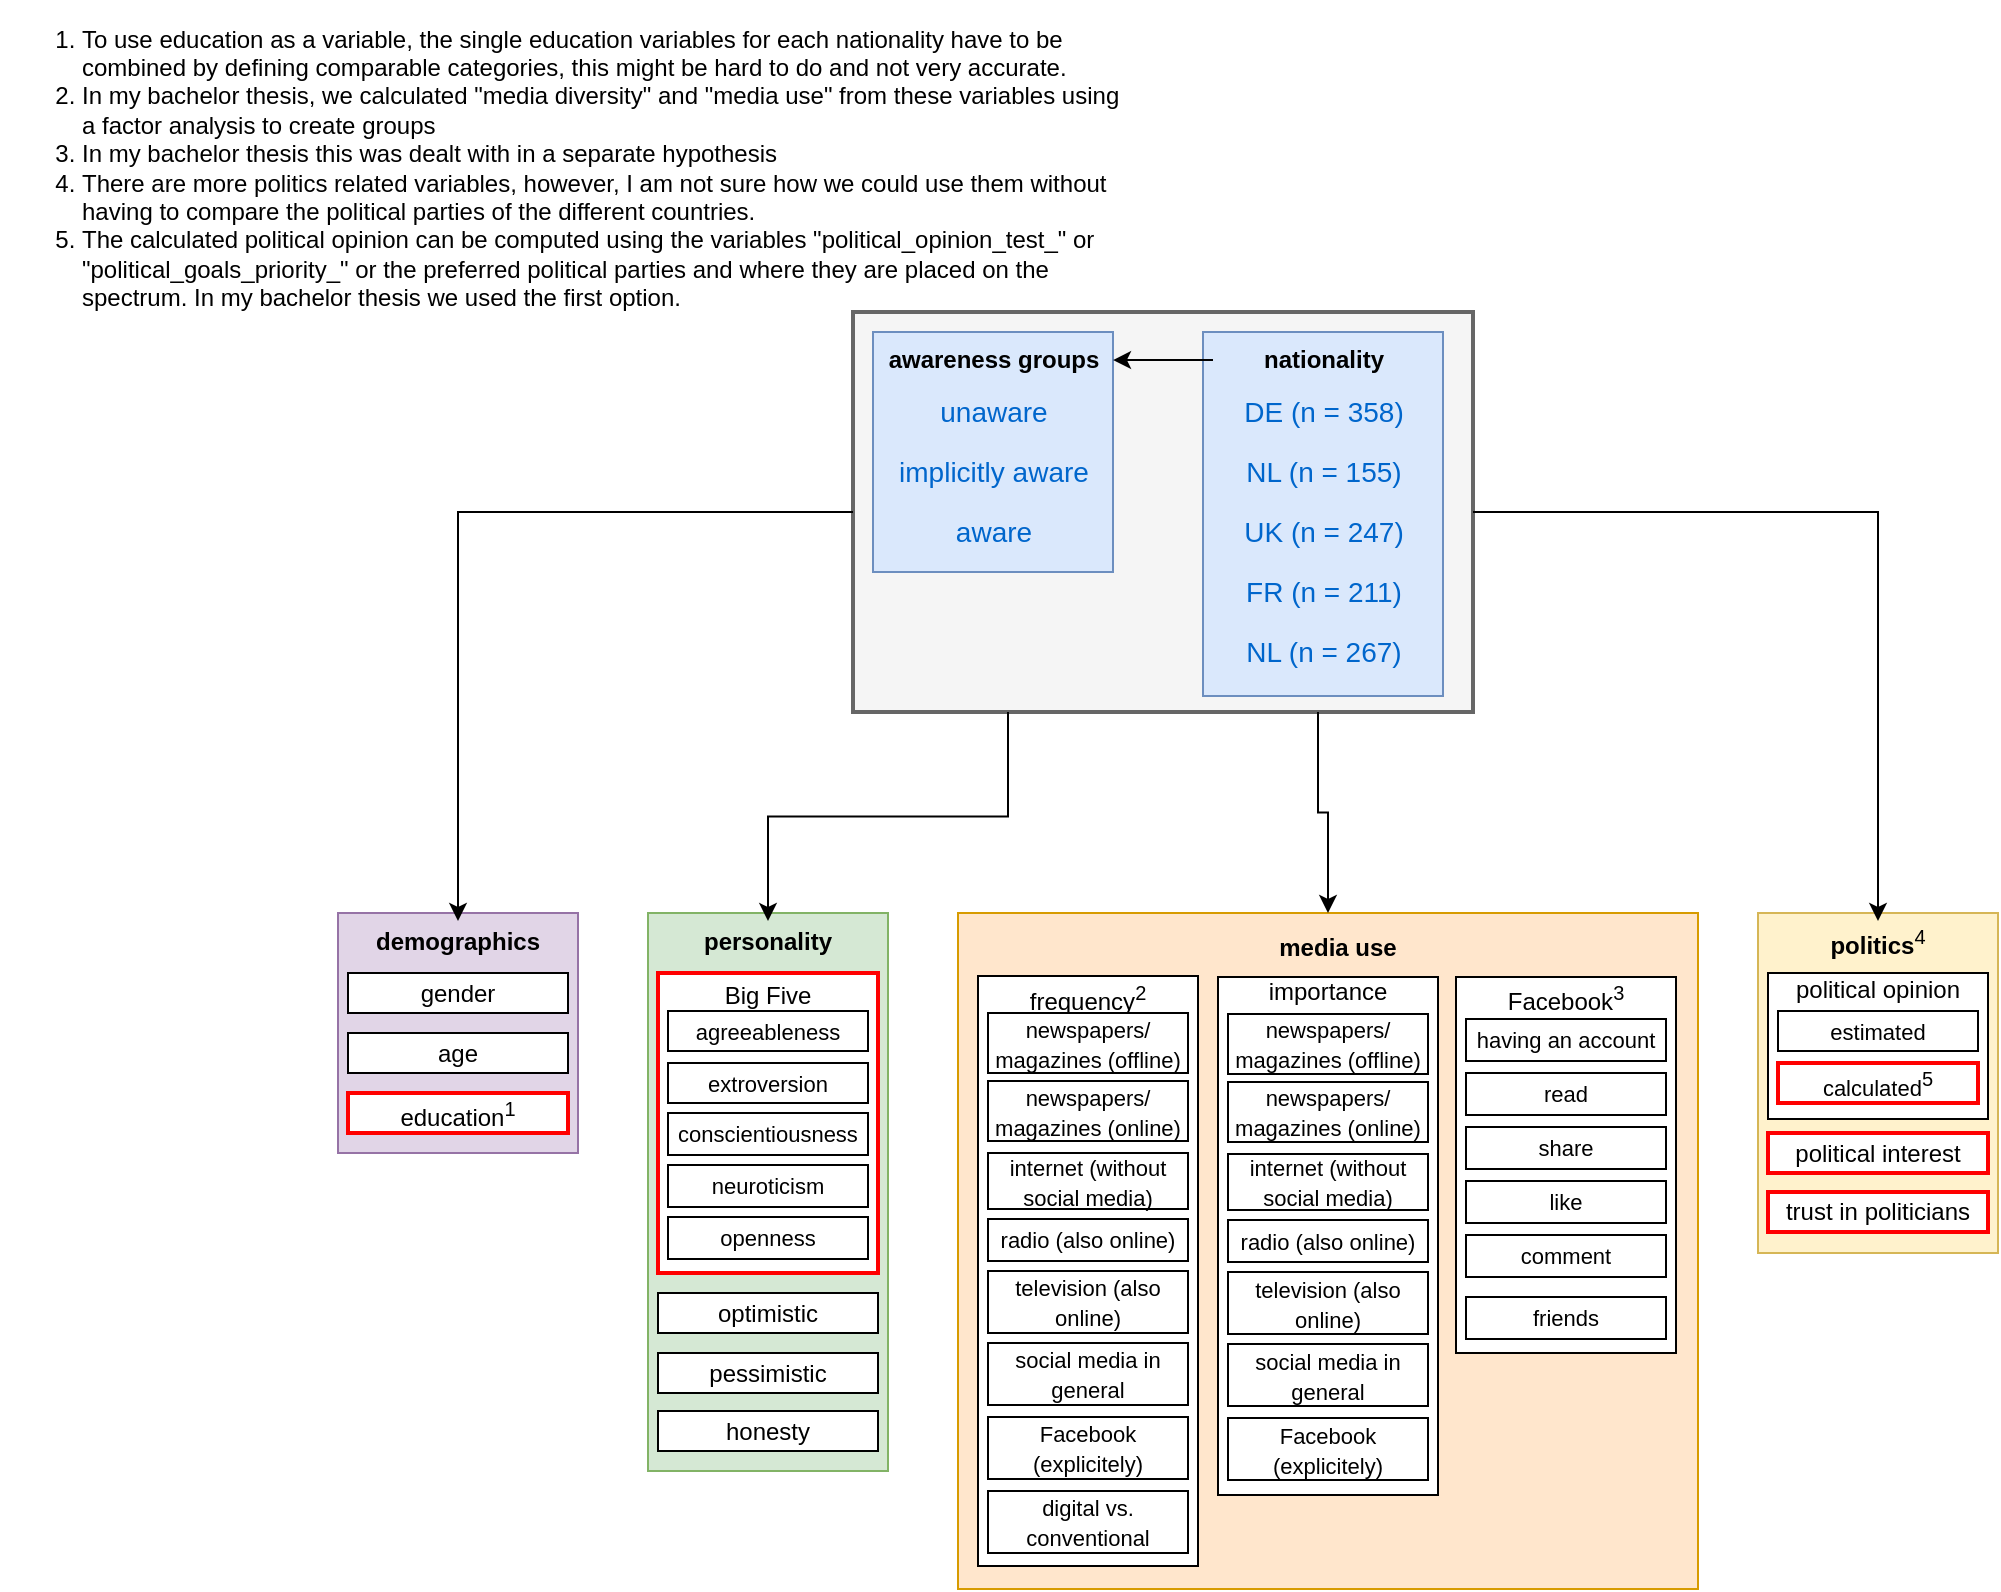 <mxfile version="10.8.4" type="device"><diagram id="kan0wXjYcz4NCR3G_qdK" name="Page-1"><mxGraphModel dx="1394" dy="924" grid="1" gridSize="10" guides="1" tooltips="1" connect="1" arrows="1" fold="1" page="1" pageScale="1" pageWidth="1169" pageHeight="827" math="0" shadow="0"><root><mxCell id="0"/><mxCell id="1" parent="0"/><mxCell id="lGJx2oTrqpH0ikdUcA9O-38" value="&lt;div align=&quot;left&quot;&gt;&lt;ol&gt;&lt;li&gt;To use education as a variable, the single education variables for each nationality have to be combined by defining comparable categories, this might be hard to do and not very accurate.&lt;br&gt;&lt;/li&gt;&lt;li&gt;In my bachelor thesis, we calculated &quot;media diversity&quot; and &quot;media use&quot; from these variables using a factor analysis to create groups&lt;/li&gt;&lt;li&gt;In my bachelor thesis this was dealt with in a separate hypothesis&lt;/li&gt;&lt;li&gt;There are more politics related variables, however, I am not sure how we could use them without having to compare the political parties of the different countries. &lt;br&gt;&lt;/li&gt;&lt;li&gt;The calculated political opinion can be computed using the variables &quot;political_opinion_test_&quot; or &quot;political_goals_priority_&quot; or the preferred political parties and where they are placed on the spectrum. In my bachelor thesis we used the first option. &lt;br&gt;&lt;/li&gt;&lt;/ol&gt;&lt;/div&gt;" style="text;html=1;strokeColor=none;fillColor=none;align=center;verticalAlign=middle;whiteSpace=wrap;rounded=0;" vertex="1" parent="1"><mxGeometry y="12" width="570" height="144" as="geometry"/></mxCell><mxCell id="lGJx2oTrqpH0ikdUcA9O-167" value="" style="group" vertex="1" connectable="0" parent="1"><mxGeometry x="426.5" y="156" width="310" height="200" as="geometry"/></mxCell><mxCell id="lGJx2oTrqpH0ikdUcA9O-166" value="" style="rounded=0;whiteSpace=wrap;html=1;strokeColor=#666666;strokeWidth=2;fillColor=#f5f5f5;fontColor=#333333;" vertex="1" parent="lGJx2oTrqpH0ikdUcA9O-167"><mxGeometry width="310" height="200" as="geometry"/></mxCell><mxCell id="lGJx2oTrqpH0ikdUcA9O-119" value="" style="group" vertex="1" connectable="0" parent="lGJx2oTrqpH0ikdUcA9O-167"><mxGeometry x="10" y="10" width="285" height="182" as="geometry"/></mxCell><mxCell id="lGJx2oTrqpH0ikdUcA9O-6" value="" style="group" vertex="1" connectable="0" parent="lGJx2oTrqpH0ikdUcA9O-119"><mxGeometry width="120" height="120" as="geometry"/></mxCell><mxCell id="lGJx2oTrqpH0ikdUcA9O-1" value="" style="rounded=0;whiteSpace=wrap;html=1;fillColor=#dae8fc;strokeColor=#6c8ebf;" vertex="1" parent="lGJx2oTrqpH0ikdUcA9O-6"><mxGeometry width="120" height="120" as="geometry"/></mxCell><mxCell id="lGJx2oTrqpH0ikdUcA9O-2" value="&lt;b&gt;awareness groups&lt;/b&gt;" style="rounded=0;whiteSpace=wrap;html=1;gradientColor=none;fillColor=none;strokeColor=none;" vertex="1" parent="lGJx2oTrqpH0ikdUcA9O-6"><mxGeometry x="5" y="4" width="110" height="20" as="geometry"/></mxCell><mxCell id="lGJx2oTrqpH0ikdUcA9O-3" value="&lt;font style=&quot;font-size: 14px&quot; color=&quot;#0066CC&quot;&gt;unaware&lt;/font&gt;" style="rounded=0;whiteSpace=wrap;html=1;gradientColor=none;fillColor=none;strokeColor=none;" vertex="1" parent="lGJx2oTrqpH0ikdUcA9O-6"><mxGeometry x="5" y="30" width="110" height="20" as="geometry"/></mxCell><mxCell id="lGJx2oTrqpH0ikdUcA9O-4" value="&lt;font style=&quot;font-size: 14px&quot; color=&quot;#0066CC&quot;&gt;implicitly aware&lt;/font&gt;" style="rounded=0;whiteSpace=wrap;html=1;gradientColor=none;fillColor=none;strokeColor=none;" vertex="1" parent="lGJx2oTrqpH0ikdUcA9O-6"><mxGeometry x="5" y="60" width="110" height="20" as="geometry"/></mxCell><mxCell id="lGJx2oTrqpH0ikdUcA9O-5" value="&lt;font style=&quot;font-size: 14px&quot; color=&quot;#0066CC&quot;&gt;aware&lt;/font&gt;" style="rounded=0;whiteSpace=wrap;html=1;gradientColor=none;fillColor=none;strokeColor=none;" vertex="1" parent="lGJx2oTrqpH0ikdUcA9O-6"><mxGeometry x="5" y="90" width="110" height="20" as="geometry"/></mxCell><mxCell id="lGJx2oTrqpH0ikdUcA9O-15" value="" style="group" vertex="1" connectable="0" parent="lGJx2oTrqpH0ikdUcA9O-119"><mxGeometry x="165" width="120" height="182" as="geometry"/></mxCell><mxCell id="lGJx2oTrqpH0ikdUcA9O-8" value="" style="rounded=0;whiteSpace=wrap;html=1;fillColor=#dae8fc;strokeColor=#6c8ebf;" vertex="1" parent="lGJx2oTrqpH0ikdUcA9O-15"><mxGeometry width="120" height="182" as="geometry"/></mxCell><mxCell id="lGJx2oTrqpH0ikdUcA9O-9" value="&lt;b&gt;nationality&lt;/b&gt;" style="rounded=0;whiteSpace=wrap;html=1;gradientColor=none;fillColor=none;strokeColor=none;" vertex="1" parent="lGJx2oTrqpH0ikdUcA9O-15"><mxGeometry x="5" y="4" width="110" height="20" as="geometry"/></mxCell><mxCell id="lGJx2oTrqpH0ikdUcA9O-10" value="&lt;font style=&quot;font-size: 14px&quot; color=&quot;#0066CC&quot;&gt;DE (n = 358)&lt;/font&gt;" style="rounded=0;whiteSpace=wrap;html=1;gradientColor=none;fillColor=none;strokeColor=none;" vertex="1" parent="lGJx2oTrqpH0ikdUcA9O-15"><mxGeometry x="5" y="30" width="110" height="20" as="geometry"/></mxCell><mxCell id="lGJx2oTrqpH0ikdUcA9O-11" value="&lt;font style=&quot;font-size: 14px&quot; color=&quot;#0066CC&quot;&gt;NL (n = 155)&lt;/font&gt;" style="rounded=0;whiteSpace=wrap;html=1;gradientColor=none;fillColor=none;strokeColor=none;" vertex="1" parent="lGJx2oTrqpH0ikdUcA9O-15"><mxGeometry x="5" y="60" width="110" height="20" as="geometry"/></mxCell><mxCell id="lGJx2oTrqpH0ikdUcA9O-12" value="&lt;font style=&quot;font-size: 14px&quot; color=&quot;#0066CC&quot;&gt;UK (n = 247)&lt;/font&gt;" style="rounded=0;whiteSpace=wrap;html=1;gradientColor=none;fillColor=none;strokeColor=none;" vertex="1" parent="lGJx2oTrqpH0ikdUcA9O-15"><mxGeometry x="5" y="90" width="110" height="20" as="geometry"/></mxCell><mxCell id="lGJx2oTrqpH0ikdUcA9O-13" value="&lt;font style=&quot;font-size: 14px&quot; color=&quot;#0066CC&quot;&gt;FR (n = 211)&lt;/font&gt;" style="rounded=0;whiteSpace=wrap;html=1;gradientColor=none;fillColor=none;strokeColor=none;" vertex="1" parent="lGJx2oTrqpH0ikdUcA9O-15"><mxGeometry x="5" y="120" width="110" height="20" as="geometry"/></mxCell><mxCell id="lGJx2oTrqpH0ikdUcA9O-14" value="&lt;font style=&quot;font-size: 14px&quot; color=&quot;#0066CC&quot;&gt;NL (n = 267)&lt;/font&gt;" style="rounded=0;whiteSpace=wrap;html=1;gradientColor=none;fillColor=none;strokeColor=none;" vertex="1" parent="lGJx2oTrqpH0ikdUcA9O-15"><mxGeometry x="5" y="150" width="110" height="20" as="geometry"/></mxCell><mxCell id="lGJx2oTrqpH0ikdUcA9O-23" style="edgeStyle=orthogonalEdgeStyle;rounded=0;orthogonalLoop=1;jettySize=auto;html=1;exitX=0;exitY=0.5;exitDx=0;exitDy=0;entryX=1;entryY=0.117;entryDx=0;entryDy=0;entryPerimeter=0;" edge="1" parent="lGJx2oTrqpH0ikdUcA9O-119" source="lGJx2oTrqpH0ikdUcA9O-9" target="lGJx2oTrqpH0ikdUcA9O-1"><mxGeometry relative="1" as="geometry"/></mxCell><mxCell id="lGJx2oTrqpH0ikdUcA9O-58" value="" style="group" vertex="1" connectable="0" parent="1"><mxGeometry x="324" y="456.5" width="120" height="279" as="geometry"/></mxCell><mxCell id="lGJx2oTrqpH0ikdUcA9O-42" value="" style="group;fillColor=#f5f5f5;strokeColor=#666666;fontColor=#333333;" vertex="1" connectable="0" parent="lGJx2oTrqpH0ikdUcA9O-58"><mxGeometry width="120" height="190" as="geometry"/></mxCell><mxCell id="lGJx2oTrqpH0ikdUcA9O-43" value="" style="rounded=0;whiteSpace=wrap;html=1;fillColor=#d5e8d4;strokeColor=#82b366;" vertex="1" parent="lGJx2oTrqpH0ikdUcA9O-58"><mxGeometry width="120" height="279" as="geometry"/></mxCell><mxCell id="lGJx2oTrqpH0ikdUcA9O-44" value="&lt;b&gt;personality&lt;/b&gt;" style="rounded=0;whiteSpace=wrap;html=1;gradientColor=none;fillColor=none;strokeColor=none;" vertex="1" parent="lGJx2oTrqpH0ikdUcA9O-58"><mxGeometry x="5" y="4" width="110" height="20" as="geometry"/></mxCell><mxCell id="lGJx2oTrqpH0ikdUcA9O-54" value="" style="group;strokeColor=#FF0000;" vertex="1" connectable="0" parent="lGJx2oTrqpH0ikdUcA9O-58"><mxGeometry x="5" y="30" width="110" height="150" as="geometry"/></mxCell><mxCell id="lGJx2oTrqpH0ikdUcA9O-45" value="&lt;div&gt;Big Five&lt;/div&gt;&lt;div&gt;&lt;br&gt;&lt;/div&gt;&lt;div&gt;&lt;br&gt;&lt;/div&gt;&lt;div&gt;&lt;br&gt;&lt;/div&gt;&lt;div&gt;&lt;br&gt;&lt;/div&gt;&lt;div&gt;&lt;br&gt;&lt;/div&gt;&lt;div&gt;&lt;br&gt;&lt;/div&gt;&lt;div&gt;&lt;br&gt;&lt;/div&gt;&lt;div&gt;&lt;br&gt;&lt;/div&gt;&lt;div&gt;&lt;br&gt;&lt;/div&gt;" style="rounded=0;whiteSpace=wrap;html=1;strokeColor=#FF0000;strokeWidth=2;" vertex="1" parent="lGJx2oTrqpH0ikdUcA9O-58"><mxGeometry x="5" y="30" width="110" height="150" as="geometry"/></mxCell><mxCell id="lGJx2oTrqpH0ikdUcA9O-48" value="&lt;font style=&quot;font-size: 11px&quot;&gt;agreeableness&lt;/font&gt;" style="rounded=0;whiteSpace=wrap;html=1;gradientColor=none;fillColor=#ffffff;strokeColor=#000000;" vertex="1" parent="lGJx2oTrqpH0ikdUcA9O-58"><mxGeometry x="10" y="49" width="100" height="20" as="geometry"/></mxCell><mxCell id="lGJx2oTrqpH0ikdUcA9O-49" value="&lt;font style=&quot;font-size: 11px&quot;&gt;extroversion&lt;/font&gt;" style="rounded=0;whiteSpace=wrap;html=1;gradientColor=none;fillColor=#ffffff;strokeColor=#000000;" vertex="1" parent="lGJx2oTrqpH0ikdUcA9O-58"><mxGeometry x="10" y="75" width="100" height="20" as="geometry"/></mxCell><mxCell id="lGJx2oTrqpH0ikdUcA9O-51" value="&lt;font style=&quot;font-size: 11px&quot;&gt;conscientiousness&lt;/font&gt;" style="rounded=0;whiteSpace=wrap;html=1;gradientColor=none;fillColor=#ffffff;strokeColor=#000000;" vertex="1" parent="lGJx2oTrqpH0ikdUcA9O-58"><mxGeometry x="10" y="100" width="100" height="21" as="geometry"/></mxCell><mxCell id="lGJx2oTrqpH0ikdUcA9O-52" value="&lt;font style=&quot;font-size: 11px&quot;&gt;neuroticism&lt;/font&gt;" style="rounded=0;whiteSpace=wrap;html=1;gradientColor=none;fillColor=#ffffff;strokeColor=#000000;" vertex="1" parent="lGJx2oTrqpH0ikdUcA9O-58"><mxGeometry x="10" y="126" width="100" height="21" as="geometry"/></mxCell><mxCell id="lGJx2oTrqpH0ikdUcA9O-53" value="&lt;font style=&quot;font-size: 11px&quot;&gt;openness&lt;/font&gt;" style="rounded=0;whiteSpace=wrap;html=1;gradientColor=none;fillColor=#ffffff;strokeColor=#000000;" vertex="1" parent="lGJx2oTrqpH0ikdUcA9O-58"><mxGeometry x="10" y="152" width="100" height="21" as="geometry"/></mxCell><mxCell id="lGJx2oTrqpH0ikdUcA9O-55" value="optimistic" style="rounded=0;whiteSpace=wrap;html=1;gradientColor=none;fillColor=#ffffff;strokeColor=#000000;" vertex="1" parent="lGJx2oTrqpH0ikdUcA9O-58"><mxGeometry x="5" y="190" width="110" height="20" as="geometry"/></mxCell><mxCell id="lGJx2oTrqpH0ikdUcA9O-56" value="pessimistic" style="rounded=0;whiteSpace=wrap;html=1;gradientColor=none;fillColor=#ffffff;strokeColor=#000000;" vertex="1" parent="lGJx2oTrqpH0ikdUcA9O-58"><mxGeometry x="5" y="220" width="110" height="20" as="geometry"/></mxCell><mxCell id="lGJx2oTrqpH0ikdUcA9O-57" value="honesty" style="rounded=0;whiteSpace=wrap;html=1;gradientColor=none;fillColor=#ffffff;strokeColor=#000000;" vertex="1" parent="lGJx2oTrqpH0ikdUcA9O-58"><mxGeometry x="5" y="249" width="110" height="20" as="geometry"/></mxCell><mxCell id="lGJx2oTrqpH0ikdUcA9O-149" value="" style="group" vertex="1" connectable="0" parent="1"><mxGeometry x="479" y="456.5" width="370" height="338" as="geometry"/></mxCell><mxCell id="lGJx2oTrqpH0ikdUcA9O-87" value="" style="rounded=0;whiteSpace=wrap;html=1;fillColor=#ffe6cc;strokeColor=#d79b00;" vertex="1" parent="lGJx2oTrqpH0ikdUcA9O-149"><mxGeometry width="370" height="338" as="geometry"/></mxCell><mxCell id="lGJx2oTrqpH0ikdUcA9O-88" value="&lt;b&gt;media use&lt;/b&gt;" style="rounded=0;whiteSpace=wrap;html=1;gradientColor=none;fillColor=none;strokeColor=none;" vertex="1" parent="lGJx2oTrqpH0ikdUcA9O-149"><mxGeometry x="135" y="7" width="110" height="20" as="geometry"/></mxCell><mxCell id="lGJx2oTrqpH0ikdUcA9O-145" value="" style="group" vertex="1" connectable="0" parent="lGJx2oTrqpH0ikdUcA9O-149"><mxGeometry x="10" y="31.5" width="110" height="295" as="geometry"/></mxCell><mxCell id="lGJx2oTrqpH0ikdUcA9O-109" value="&lt;div&gt;frequency&lt;sup&gt;2&lt;/sup&gt;&lt;/div&gt;&lt;div&gt;&lt;br&gt;&lt;/div&gt;&lt;div&gt;&lt;br&gt;&lt;/div&gt;&lt;div&gt;&lt;br&gt;&lt;/div&gt;&lt;div&gt;&lt;br&gt;&lt;/div&gt;&lt;div&gt;&lt;br&gt;&lt;/div&gt;&lt;div&gt;&lt;br&gt;&lt;/div&gt;&lt;div&gt;&lt;br&gt;&lt;/div&gt;&lt;div&gt;&lt;br&gt;&lt;/div&gt;&lt;div&gt;&lt;br&gt;&lt;/div&gt;&lt;div&gt;&lt;br&gt;&lt;/div&gt;&lt;div&gt;&lt;br&gt;&lt;/div&gt;&lt;div&gt;&lt;br&gt;&lt;/div&gt;&lt;div&gt;&lt;br&gt;&lt;/div&gt;&lt;div&gt;&lt;br&gt;&lt;/div&gt;&lt;div&gt;&lt;br&gt;&lt;/div&gt;&lt;div&gt;&lt;br&gt;&lt;/div&gt;&lt;div&gt;&lt;br&gt;&lt;/div&gt;&lt;div&gt;&lt;br&gt;&lt;/div&gt;&lt;div&gt;&lt;br&gt;&lt;/div&gt;" style="rounded=0;whiteSpace=wrap;html=1;strokeColor=#000000;strokeWidth=1;" vertex="1" parent="lGJx2oTrqpH0ikdUcA9O-145"><mxGeometry width="110" height="295" as="geometry"/></mxCell><mxCell id="lGJx2oTrqpH0ikdUcA9O-110" value="&lt;font style=&quot;font-size: 11px&quot;&gt;newspapers/ magazines (offline)&lt;/font&gt;" style="rounded=0;whiteSpace=wrap;html=1;gradientColor=none;fillColor=#ffffff;strokeColor=#000000;" vertex="1" parent="lGJx2oTrqpH0ikdUcA9O-145"><mxGeometry x="5" y="18.5" width="100" height="30" as="geometry"/></mxCell><mxCell id="lGJx2oTrqpH0ikdUcA9O-111" value="&lt;font style=&quot;font-size: 11px&quot;&gt;internet (without social media)&lt;/font&gt;" style="rounded=0;whiteSpace=wrap;html=1;gradientColor=none;fillColor=#ffffff;strokeColor=#000000;" vertex="1" parent="lGJx2oTrqpH0ikdUcA9O-145"><mxGeometry x="5" y="88.5" width="100" height="28" as="geometry"/></mxCell><mxCell id="lGJx2oTrqpH0ikdUcA9O-112" value="&lt;font style=&quot;font-size: 11px&quot;&gt;radio (also online)&lt;/font&gt;" style="rounded=0;whiteSpace=wrap;html=1;gradientColor=none;fillColor=#ffffff;strokeColor=#000000;" vertex="1" parent="lGJx2oTrqpH0ikdUcA9O-145"><mxGeometry x="5" y="121.5" width="100" height="21" as="geometry"/></mxCell><mxCell id="lGJx2oTrqpH0ikdUcA9O-113" value="&lt;font style=&quot;font-size: 11px&quot;&gt;newspapers/ magazines (online)&lt;/font&gt;" style="rounded=0;whiteSpace=wrap;html=1;gradientColor=none;fillColor=#ffffff;strokeColor=#000000;" vertex="1" parent="lGJx2oTrqpH0ikdUcA9O-145"><mxGeometry x="5" y="52.5" width="100" height="30" as="geometry"/></mxCell><mxCell id="lGJx2oTrqpH0ikdUcA9O-114" value="&lt;font style=&quot;font-size: 11px&quot;&gt;television (also online)&lt;/font&gt;" style="rounded=0;whiteSpace=wrap;html=1;gradientColor=none;fillColor=#ffffff;strokeColor=#000000;" vertex="1" parent="lGJx2oTrqpH0ikdUcA9O-145"><mxGeometry x="5" y="147.5" width="100" height="31" as="geometry"/></mxCell><mxCell id="lGJx2oTrqpH0ikdUcA9O-115" value="&lt;font style=&quot;font-size: 11px&quot;&gt;social media in general&lt;/font&gt;" style="rounded=0;whiteSpace=wrap;html=1;gradientColor=none;fillColor=#ffffff;strokeColor=#000000;" vertex="1" parent="lGJx2oTrqpH0ikdUcA9O-145"><mxGeometry x="5" y="183.5" width="100" height="31" as="geometry"/></mxCell><mxCell id="lGJx2oTrqpH0ikdUcA9O-116" value="&lt;font style=&quot;font-size: 11px&quot;&gt;Facebook (explicitely)&lt;/font&gt;" style="rounded=0;whiteSpace=wrap;html=1;gradientColor=none;fillColor=#ffffff;strokeColor=#000000;" vertex="1" parent="lGJx2oTrqpH0ikdUcA9O-145"><mxGeometry x="5" y="220.5" width="100" height="31" as="geometry"/></mxCell><mxCell id="lGJx2oTrqpH0ikdUcA9O-117" value="&lt;font style=&quot;font-size: 11px&quot;&gt;digital vs. conventional&lt;/font&gt;" style="rounded=0;whiteSpace=wrap;html=1;gradientColor=none;fillColor=#ffffff;strokeColor=#000000;" vertex="1" parent="lGJx2oTrqpH0ikdUcA9O-145"><mxGeometry x="5" y="257.5" width="100" height="31" as="geometry"/></mxCell><mxCell id="lGJx2oTrqpH0ikdUcA9O-90" value="&lt;div&gt;importance&lt;/div&gt;&lt;div&gt;&lt;br&gt;&lt;/div&gt;&lt;div&gt;&lt;br&gt;&lt;/div&gt;&lt;div&gt;&lt;br&gt;&lt;/div&gt;&lt;div&gt;&lt;br&gt;&lt;/div&gt;&lt;div&gt;&lt;br&gt;&lt;/div&gt;&lt;div&gt;&lt;br&gt;&lt;/div&gt;&lt;div&gt;&lt;br&gt;&lt;/div&gt;&lt;div&gt;&lt;br&gt;&lt;/div&gt;&lt;div&gt;&lt;br&gt;&lt;/div&gt;&lt;div&gt;&lt;br&gt;&lt;/div&gt;&lt;div&gt;&lt;br&gt;&lt;/div&gt;&lt;div&gt;&lt;br&gt;&lt;/div&gt;&lt;div&gt;&lt;br&gt;&lt;/div&gt;&lt;div&gt;&lt;br&gt;&lt;/div&gt;&lt;div&gt;&lt;br&gt;&lt;/div&gt;&lt;div&gt;&lt;br&gt;&lt;/div&gt;&lt;div&gt;&lt;br&gt;&lt;/div&gt;" style="rounded=0;whiteSpace=wrap;html=1;strokeColor=#000000;strokeWidth=1;" vertex="1" parent="lGJx2oTrqpH0ikdUcA9O-149"><mxGeometry x="130" y="32" width="110" height="259" as="geometry"/></mxCell><mxCell id="lGJx2oTrqpH0ikdUcA9O-91" value="&lt;font style=&quot;font-size: 11px&quot;&gt;newspapers/ magazines (offline)&lt;/font&gt;" style="rounded=0;whiteSpace=wrap;html=1;gradientColor=none;fillColor=#ffffff;strokeColor=#000000;" vertex="1" parent="lGJx2oTrqpH0ikdUcA9O-149"><mxGeometry x="135" y="50.5" width="100" height="30" as="geometry"/></mxCell><mxCell id="lGJx2oTrqpH0ikdUcA9O-94" value="&lt;font style=&quot;font-size: 11px&quot;&gt;internet (without social media)&lt;/font&gt;" style="rounded=0;whiteSpace=wrap;html=1;gradientColor=none;fillColor=#ffffff;strokeColor=#000000;" vertex="1" parent="lGJx2oTrqpH0ikdUcA9O-149"><mxGeometry x="135" y="120.5" width="100" height="28" as="geometry"/></mxCell><mxCell id="lGJx2oTrqpH0ikdUcA9O-95" value="&lt;font style=&quot;font-size: 11px&quot;&gt;radio (also online)&lt;/font&gt;" style="rounded=0;whiteSpace=wrap;html=1;gradientColor=none;fillColor=#ffffff;strokeColor=#000000;" vertex="1" parent="lGJx2oTrqpH0ikdUcA9O-149"><mxGeometry x="135" y="153.5" width="100" height="21" as="geometry"/></mxCell><mxCell id="lGJx2oTrqpH0ikdUcA9O-100" value="&lt;font style=&quot;font-size: 11px&quot;&gt;newspapers/ magazines (online)&lt;/font&gt;" style="rounded=0;whiteSpace=wrap;html=1;gradientColor=none;fillColor=#ffffff;strokeColor=#000000;" vertex="1" parent="lGJx2oTrqpH0ikdUcA9O-149"><mxGeometry x="135" y="84.5" width="100" height="30" as="geometry"/></mxCell><mxCell id="lGJx2oTrqpH0ikdUcA9O-101" value="&lt;font style=&quot;font-size: 11px&quot;&gt;television (also online)&lt;/font&gt;" style="rounded=0;whiteSpace=wrap;html=1;gradientColor=none;fillColor=#ffffff;strokeColor=#000000;" vertex="1" parent="lGJx2oTrqpH0ikdUcA9O-149"><mxGeometry x="135" y="179.5" width="100" height="31" as="geometry"/></mxCell><mxCell id="lGJx2oTrqpH0ikdUcA9O-102" value="&lt;font style=&quot;font-size: 11px&quot;&gt;social media in general&lt;/font&gt;" style="rounded=0;whiteSpace=wrap;html=1;gradientColor=none;fillColor=#ffffff;strokeColor=#000000;" vertex="1" parent="lGJx2oTrqpH0ikdUcA9O-149"><mxGeometry x="135" y="215.5" width="100" height="31" as="geometry"/></mxCell><mxCell id="lGJx2oTrqpH0ikdUcA9O-105" value="&lt;font style=&quot;font-size: 11px&quot;&gt;Facebook (explicitely)&lt;/font&gt;" style="rounded=0;whiteSpace=wrap;html=1;gradientColor=none;fillColor=#ffffff;strokeColor=#000000;" vertex="1" parent="lGJx2oTrqpH0ikdUcA9O-149"><mxGeometry x="135" y="252.5" width="100" height="31" as="geometry"/></mxCell><mxCell id="lGJx2oTrqpH0ikdUcA9O-147" value="" style="group" vertex="1" connectable="0" parent="lGJx2oTrqpH0ikdUcA9O-149"><mxGeometry x="249" y="34" width="110" height="188" as="geometry"/></mxCell><mxCell id="lGJx2oTrqpH0ikdUcA9O-146" value="" style="group" vertex="1" connectable="0" parent="lGJx2oTrqpH0ikdUcA9O-147"><mxGeometry width="110" height="188" as="geometry"/></mxCell><mxCell id="lGJx2oTrqpH0ikdUcA9O-125" value="&lt;div&gt;Facebook&lt;sup&gt;3&lt;/sup&gt;&lt;/div&gt;&lt;div&gt;&lt;sup&gt;&lt;br&gt;&lt;/sup&gt;&lt;/div&gt;&lt;div&gt;&lt;sup&gt;&lt;br&gt;&lt;/sup&gt;&lt;/div&gt;&lt;div&gt;&lt;sup&gt;&lt;br&gt;&lt;/sup&gt;&lt;/div&gt;&lt;div&gt;&lt;sup&gt;&lt;br&gt;&lt;/sup&gt;&lt;/div&gt;&lt;div&gt;&lt;sup&gt;&lt;br&gt;&lt;/sup&gt;&lt;/div&gt;&lt;div&gt;&lt;sup&gt;&lt;br&gt;&lt;/sup&gt;&lt;/div&gt;&lt;div&gt;&lt;sup&gt;&lt;br&gt;&lt;/sup&gt;&lt;/div&gt;&lt;div&gt;&lt;sup&gt;&lt;br&gt;&lt;/sup&gt;&lt;/div&gt;&lt;div&gt;&lt;br&gt;&lt;/div&gt;&lt;div&gt;&lt;br&gt;&lt;/div&gt;" style="rounded=0;whiteSpace=wrap;html=1;strokeColor=#000000;strokeWidth=1;" vertex="1" parent="lGJx2oTrqpH0ikdUcA9O-146"><mxGeometry y="-2" width="110" height="188" as="geometry"/></mxCell><mxCell id="lGJx2oTrqpH0ikdUcA9O-133" value="&lt;font style=&quot;font-size: 11px&quot;&gt;having an account&lt;/font&gt;" style="rounded=0;whiteSpace=wrap;html=1;gradientColor=none;fillColor=#ffffff;strokeColor=#000000;" vertex="1" parent="lGJx2oTrqpH0ikdUcA9O-146"><mxGeometry x="5" y="19" width="100" height="21" as="geometry"/></mxCell><mxCell id="lGJx2oTrqpH0ikdUcA9O-134" value="&lt;font style=&quot;font-size: 11px&quot;&gt;read&lt;/font&gt;" style="rounded=0;whiteSpace=wrap;html=1;gradientColor=none;fillColor=#ffffff;strokeColor=#000000;" vertex="1" parent="lGJx2oTrqpH0ikdUcA9O-146"><mxGeometry x="5" y="46" width="100" height="21" as="geometry"/></mxCell><mxCell id="lGJx2oTrqpH0ikdUcA9O-135" value="&lt;font style=&quot;font-size: 11px&quot;&gt;share&lt;/font&gt;" style="rounded=0;whiteSpace=wrap;html=1;gradientColor=none;fillColor=#ffffff;strokeColor=#000000;" vertex="1" parent="lGJx2oTrqpH0ikdUcA9O-146"><mxGeometry x="5" y="73" width="100" height="21" as="geometry"/></mxCell><mxCell id="lGJx2oTrqpH0ikdUcA9O-136" value="&lt;font style=&quot;font-size: 11px&quot;&gt;like&lt;/font&gt;" style="rounded=0;whiteSpace=wrap;html=1;gradientColor=none;fillColor=#ffffff;strokeColor=#000000;" vertex="1" parent="lGJx2oTrqpH0ikdUcA9O-146"><mxGeometry x="5" y="100" width="100" height="21" as="geometry"/></mxCell><mxCell id="lGJx2oTrqpH0ikdUcA9O-137" value="&lt;font style=&quot;font-size: 11px&quot;&gt;comment&lt;/font&gt;" style="rounded=0;whiteSpace=wrap;html=1;gradientColor=none;fillColor=#ffffff;strokeColor=#000000;" vertex="1" parent="lGJx2oTrqpH0ikdUcA9O-146"><mxGeometry x="5" y="127" width="100" height="21" as="geometry"/></mxCell><mxCell id="lGJx2oTrqpH0ikdUcA9O-141" value="&lt;font style=&quot;font-size: 11px&quot;&gt;friends&lt;/font&gt;" style="rounded=0;whiteSpace=wrap;html=1;gradientColor=none;fillColor=#ffffff;strokeColor=#000000;" vertex="1" parent="lGJx2oTrqpH0ikdUcA9O-146"><mxGeometry x="5" y="158" width="100" height="21" as="geometry"/></mxCell><mxCell id="lGJx2oTrqpH0ikdUcA9O-170" value="" style="group" vertex="1" connectable="0" parent="1"><mxGeometry x="169" y="456.5" width="120" height="120" as="geometry"/></mxCell><mxCell id="lGJx2oTrqpH0ikdUcA9O-168" value="" style="group" vertex="1" connectable="0" parent="lGJx2oTrqpH0ikdUcA9O-170"><mxGeometry width="120" height="120" as="geometry"/></mxCell><mxCell id="lGJx2oTrqpH0ikdUcA9O-29" value="" style="rounded=0;whiteSpace=wrap;html=1;fillColor=#e1d5e7;strokeColor=#9673a6;" vertex="1" parent="lGJx2oTrqpH0ikdUcA9O-168"><mxGeometry width="120" height="120" as="geometry"/></mxCell><mxCell id="lGJx2oTrqpH0ikdUcA9O-30" value="&lt;b&gt;demographics&lt;/b&gt;" style="rounded=0;whiteSpace=wrap;html=1;gradientColor=none;fillColor=none;strokeColor=none;" vertex="1" parent="lGJx2oTrqpH0ikdUcA9O-168"><mxGeometry x="5" y="4" width="110" height="20" as="geometry"/></mxCell><mxCell id="lGJx2oTrqpH0ikdUcA9O-31" value="gender" style="rounded=0;whiteSpace=wrap;html=1;gradientColor=none;fillColor=#ffffff;strokeColor=#000000;" vertex="1" parent="lGJx2oTrqpH0ikdUcA9O-168"><mxGeometry x="5" y="30" width="110" height="20" as="geometry"/></mxCell><mxCell id="lGJx2oTrqpH0ikdUcA9O-32" value="age" style="rounded=0;whiteSpace=wrap;html=1;gradientColor=none;fillColor=#ffffff;strokeColor=#000000;" vertex="1" parent="lGJx2oTrqpH0ikdUcA9O-168"><mxGeometry x="5" y="60" width="110" height="20" as="geometry"/></mxCell><mxCell id="lGJx2oTrqpH0ikdUcA9O-33" value="education&lt;sup&gt;1&lt;/sup&gt;" style="rounded=0;whiteSpace=wrap;html=1;gradientColor=none;fillColor=#ffffff;strokeColor=#FF0000;strokeWidth=2;" vertex="1" parent="lGJx2oTrqpH0ikdUcA9O-168"><mxGeometry x="5" y="90" width="110" height="20" as="geometry"/></mxCell><mxCell id="lGJx2oTrqpH0ikdUcA9O-171" value="" style="group" vertex="1" connectable="0" parent="1"><mxGeometry x="879" y="456.5" width="120" height="170" as="geometry"/></mxCell><mxCell id="lGJx2oTrqpH0ikdUcA9O-165" value="" style="group" vertex="1" connectable="0" parent="lGJx2oTrqpH0ikdUcA9O-171"><mxGeometry width="120" height="170" as="geometry"/></mxCell><mxCell id="lGJx2oTrqpH0ikdUcA9O-152" value="" style="rounded=0;whiteSpace=wrap;html=1;fillColor=#fff2cc;strokeColor=#d6b656;" vertex="1" parent="lGJx2oTrqpH0ikdUcA9O-165"><mxGeometry width="120" height="170" as="geometry"/></mxCell><mxCell id="lGJx2oTrqpH0ikdUcA9O-153" value="&lt;b&gt;politics&lt;/b&gt;&lt;sup&gt;4&lt;/sup&gt;" style="rounded=0;whiteSpace=wrap;html=1;gradientColor=none;fillColor=none;strokeColor=none;" vertex="1" parent="lGJx2oTrqpH0ikdUcA9O-165"><mxGeometry x="5" y="4" width="110" height="20" as="geometry"/></mxCell><mxCell id="lGJx2oTrqpH0ikdUcA9O-155" value="&lt;div&gt;political opinion&lt;/div&gt;&lt;div&gt;&lt;br&gt;&lt;/div&gt;&lt;div&gt;&lt;br&gt;&lt;/div&gt;&lt;div&gt;&lt;br&gt;&lt;/div&gt;&lt;div&gt;&lt;br&gt;&lt;/div&gt;" style="rounded=0;whiteSpace=wrap;html=1;strokeColor=#000000;strokeWidth=1;" vertex="1" parent="lGJx2oTrqpH0ikdUcA9O-165"><mxGeometry x="5" y="30" width="110" height="73" as="geometry"/></mxCell><mxCell id="lGJx2oTrqpH0ikdUcA9O-156" value="&lt;font style=&quot;font-size: 11px&quot;&gt;estimated&lt;/font&gt;" style="rounded=0;whiteSpace=wrap;html=1;gradientColor=none;fillColor=#ffffff;strokeColor=#000000;" vertex="1" parent="lGJx2oTrqpH0ikdUcA9O-165"><mxGeometry x="10" y="49" width="100" height="20" as="geometry"/></mxCell><mxCell id="lGJx2oTrqpH0ikdUcA9O-157" value="&lt;font style=&quot;font-size: 11px&quot;&gt;calculated&lt;/font&gt;&lt;sup&gt;5&lt;/sup&gt;" style="rounded=0;whiteSpace=wrap;html=1;gradientColor=none;fillColor=#ffffff;strokeColor=#FF0000;strokeWidth=2;" vertex="1" parent="lGJx2oTrqpH0ikdUcA9O-165"><mxGeometry x="10" y="75" width="100" height="20" as="geometry"/></mxCell><mxCell id="lGJx2oTrqpH0ikdUcA9O-161" value="political interest" style="rounded=0;whiteSpace=wrap;html=1;gradientColor=none;fillColor=#ffffff;strokeColor=#FF0000;strokeWidth=2;" vertex="1" parent="lGJx2oTrqpH0ikdUcA9O-165"><mxGeometry x="5" y="110" width="110" height="20" as="geometry"/></mxCell><mxCell id="lGJx2oTrqpH0ikdUcA9O-162" value="trust in politicians" style="rounded=0;whiteSpace=wrap;html=1;gradientColor=none;fillColor=#ffffff;strokeColor=#FF0000;strokeWidth=2;" vertex="1" parent="lGJx2oTrqpH0ikdUcA9O-165"><mxGeometry x="5" y="139.5" width="110" height="20" as="geometry"/></mxCell><mxCell id="lGJx2oTrqpH0ikdUcA9O-174" style="edgeStyle=orthogonalEdgeStyle;rounded=0;orthogonalLoop=1;jettySize=auto;html=1;entryX=0.5;entryY=0;entryDx=0;entryDy=0;" edge="1" parent="1" source="lGJx2oTrqpH0ikdUcA9O-166" target="lGJx2oTrqpH0ikdUcA9O-30"><mxGeometry relative="1" as="geometry"/></mxCell><mxCell id="lGJx2oTrqpH0ikdUcA9O-178" style="edgeStyle=orthogonalEdgeStyle;rounded=0;orthogonalLoop=1;jettySize=auto;html=1;exitX=0.25;exitY=1;exitDx=0;exitDy=0;entryX=0.5;entryY=0;entryDx=0;entryDy=0;" edge="1" parent="1" source="lGJx2oTrqpH0ikdUcA9O-166" target="lGJx2oTrqpH0ikdUcA9O-44"><mxGeometry relative="1" as="geometry"/></mxCell><mxCell id="lGJx2oTrqpH0ikdUcA9O-179" style="edgeStyle=orthogonalEdgeStyle;rounded=0;orthogonalLoop=1;jettySize=auto;html=1;exitX=0.75;exitY=1;exitDx=0;exitDy=0;entryX=0.5;entryY=0;entryDx=0;entryDy=0;" edge="1" parent="1" source="lGJx2oTrqpH0ikdUcA9O-166" target="lGJx2oTrqpH0ikdUcA9O-87"><mxGeometry relative="1" as="geometry"/></mxCell><mxCell id="lGJx2oTrqpH0ikdUcA9O-180" style="edgeStyle=orthogonalEdgeStyle;rounded=0;orthogonalLoop=1;jettySize=auto;html=1;entryX=0.5;entryY=0;entryDx=0;entryDy=0;" edge="1" parent="1" source="lGJx2oTrqpH0ikdUcA9O-166" target="lGJx2oTrqpH0ikdUcA9O-153"><mxGeometry relative="1" as="geometry"/></mxCell></root></mxGraphModel></diagram></mxfile>